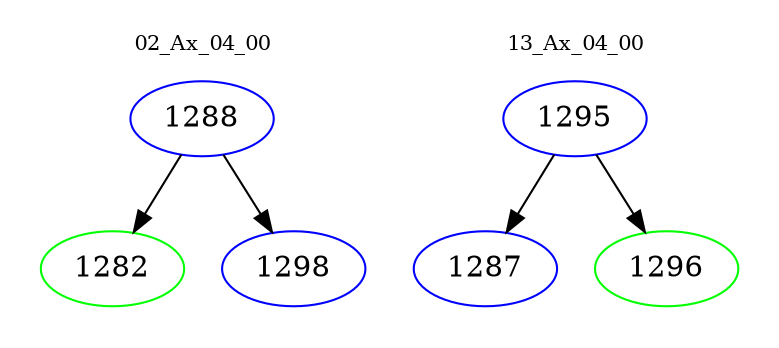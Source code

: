 digraph{
subgraph cluster_0 {
color = white
label = "02_Ax_04_00";
fontsize=10;
T0_1288 [label="1288", color="blue"]
T0_1288 -> T0_1282 [color="black"]
T0_1282 [label="1282", color="green"]
T0_1288 -> T0_1298 [color="black"]
T0_1298 [label="1298", color="blue"]
}
subgraph cluster_1 {
color = white
label = "13_Ax_04_00";
fontsize=10;
T1_1295 [label="1295", color="blue"]
T1_1295 -> T1_1287 [color="black"]
T1_1287 [label="1287", color="blue"]
T1_1295 -> T1_1296 [color="black"]
T1_1296 [label="1296", color="green"]
}
}
